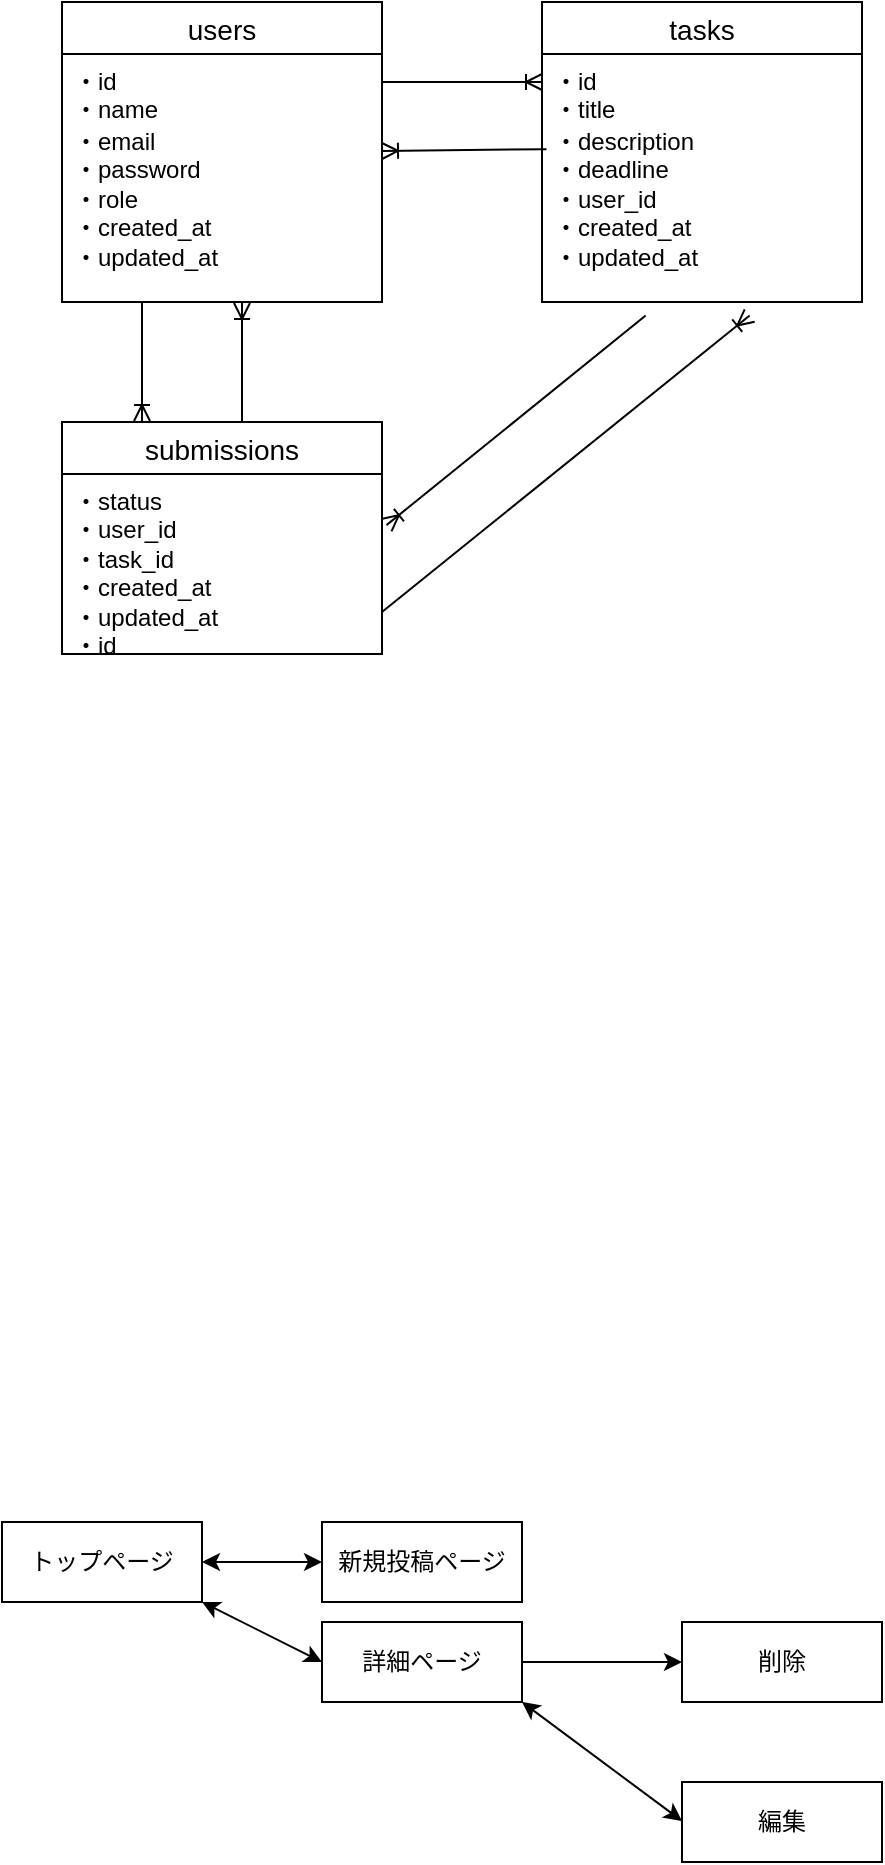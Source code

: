 <mxfile>
    <diagram id="DpSaEG1XZo5wt198xXUG" name="ページ1">
        <mxGraphModel dx="900" dy="585" grid="1" gridSize="10" guides="1" tooltips="1" connect="1" arrows="0" fold="1" page="1" pageScale="1" pageWidth="827" pageHeight="1169" math="0" shadow="0">
            <root>
                <mxCell id="0"/>
                <mxCell id="1" parent="0"/>
                <mxCell id="6" value="tasks" style="swimlane;fontStyle=0;childLayout=stackLayout;horizontal=1;startSize=26;horizontalStack=0;resizeParent=1;resizeParentMax=0;resizeLast=0;collapsible=1;marginBottom=0;align=center;fontSize=14;" vertex="1" parent="1">
                    <mxGeometry x="290" y="80" width="160" height="150" as="geometry"/>
                </mxCell>
                <mxCell id="8" value="・id&lt;div&gt;・title&lt;/div&gt;&lt;div&gt;&lt;br&gt;&lt;/div&gt;" style="text;strokeColor=none;fillColor=none;spacingLeft=4;spacingRight=4;overflow=hidden;rotatable=0;points=[[0,0.5],[1,0.5]];portConstraint=eastwest;fontSize=12;whiteSpace=wrap;html=1;" vertex="1" parent="6">
                    <mxGeometry y="26" width="160" height="30" as="geometry"/>
                </mxCell>
                <mxCell id="29" value="" style="fontSize=12;html=1;endArrow=ERoneToMany;exitX=0.014;exitY=0.187;exitDx=0;exitDy=0;exitPerimeter=0;" edge="1" parent="6" source="9">
                    <mxGeometry width="100" height="100" relative="1" as="geometry">
                        <mxPoint x="80" y="74.5" as="sourcePoint"/>
                        <mxPoint x="-80" y="74.5" as="targetPoint"/>
                    </mxGeometry>
                </mxCell>
                <mxCell id="9" value="・description&lt;div&gt;・deadline&lt;br&gt;・user_id&lt;/div&gt;&lt;div&gt;・created_at&lt;/div&gt;&lt;div&gt;・updated_at&lt;/div&gt;" style="text;strokeColor=none;fillColor=none;spacingLeft=4;spacingRight=4;overflow=hidden;rotatable=0;points=[[0,0.5],[1,0.5]];portConstraint=eastwest;fontSize=12;whiteSpace=wrap;html=1;" vertex="1" parent="6">
                    <mxGeometry y="56" width="160" height="94" as="geometry"/>
                </mxCell>
                <mxCell id="11" value="users" style="swimlane;fontStyle=0;childLayout=stackLayout;horizontal=1;startSize=26;horizontalStack=0;resizeParent=1;resizeParentMax=0;resizeLast=0;collapsible=1;marginBottom=0;align=center;fontSize=14;" vertex="1" parent="1">
                    <mxGeometry x="50" y="80" width="160" height="150" as="geometry"/>
                </mxCell>
                <mxCell id="12" value="・id&lt;div&gt;・name&lt;/div&gt;&lt;div&gt;&lt;br&gt;&lt;/div&gt;" style="text;strokeColor=none;fillColor=none;spacingLeft=4;spacingRight=4;overflow=hidden;rotatable=0;points=[[0,0.5],[1,0.5]];portConstraint=eastwest;fontSize=12;whiteSpace=wrap;html=1;" vertex="1" parent="11">
                    <mxGeometry y="26" width="160" height="30" as="geometry"/>
                </mxCell>
                <mxCell id="13" value="・email&lt;div&gt;・password&lt;/div&gt;&lt;div&gt;・role&lt;/div&gt;&lt;div&gt;・created_at&lt;/div&gt;&lt;div&gt;・updated_at&lt;/div&gt;" style="text;strokeColor=none;fillColor=none;spacingLeft=4;spacingRight=4;overflow=hidden;rotatable=0;points=[[0,0.5],[1,0.5]];portConstraint=eastwest;fontSize=12;whiteSpace=wrap;html=1;" vertex="1" parent="11">
                    <mxGeometry y="56" width="160" height="94" as="geometry"/>
                </mxCell>
                <mxCell id="14" value="submissions" style="swimlane;fontStyle=0;childLayout=stackLayout;horizontal=1;startSize=26;horizontalStack=0;resizeParent=1;resizeParentMax=0;resizeLast=0;collapsible=1;marginBottom=0;align=center;fontSize=14;" vertex="1" parent="1">
                    <mxGeometry x="50" y="290" width="160" height="116" as="geometry"/>
                </mxCell>
                <mxCell id="16" value="&lt;div&gt;&lt;span style=&quot;background-color: transparent;&quot;&gt;・status&lt;/span&gt;&lt;br&gt;&lt;/div&gt;&lt;div&gt;・user_id&lt;/div&gt;&lt;div&gt;・task_id&lt;/div&gt;&lt;div&gt;・created_at&lt;/div&gt;&lt;div&gt;・updated_at&lt;/div&gt;&lt;div&gt;・id&lt;/div&gt;" style="text;strokeColor=none;fillColor=none;spacingLeft=4;spacingRight=4;overflow=hidden;rotatable=0;points=[[0,0.5],[1,0.5]];portConstraint=eastwest;fontSize=12;whiteSpace=wrap;html=1;" vertex="1" parent="14">
                    <mxGeometry y="26" width="160" height="90" as="geometry"/>
                </mxCell>
                <mxCell id="20" value="" style="edgeStyle=entityRelationEdgeStyle;fontSize=12;html=1;endArrow=ERoneToMany;" edge="1" parent="1">
                    <mxGeometry width="100" height="100" relative="1" as="geometry">
                        <mxPoint x="210" y="120" as="sourcePoint"/>
                        <mxPoint x="290" y="120" as="targetPoint"/>
                        <Array as="points">
                            <mxPoint x="200" y="120"/>
                        </Array>
                    </mxGeometry>
                </mxCell>
                <mxCell id="30" value="" style="fontSize=12;html=1;endArrow=ERoneToMany;exitX=0.014;exitY=0.187;exitDx=0;exitDy=0;exitPerimeter=0;" edge="1" parent="1">
                    <mxGeometry width="100" height="100" relative="1" as="geometry">
                        <mxPoint x="90" y="230" as="sourcePoint"/>
                        <mxPoint x="90" y="289.5" as="targetPoint"/>
                    </mxGeometry>
                </mxCell>
                <mxCell id="31" value="" style="fontSize=12;html=1;endArrow=ERoneToMany;exitX=0.014;exitY=0.187;exitDx=0;exitDy=0;exitPerimeter=0;" edge="1" parent="1">
                    <mxGeometry width="100" height="100" relative="1" as="geometry">
                        <mxPoint x="140" y="290" as="sourcePoint"/>
                        <mxPoint x="140" y="230.5" as="targetPoint"/>
                    </mxGeometry>
                </mxCell>
                <mxCell id="32" value="" style="fontSize=12;html=1;endArrow=ERoneToMany;exitX=0.324;exitY=1.072;exitDx=0;exitDy=0;exitPerimeter=0;entryX=1.014;entryY=0.284;entryDx=0;entryDy=0;entryPerimeter=0;" edge="1" parent="1" source="9" target="16">
                    <mxGeometry width="100" height="100" relative="1" as="geometry">
                        <mxPoint x="270" y="280" as="sourcePoint"/>
                        <mxPoint x="270" y="339.5" as="targetPoint"/>
                    </mxGeometry>
                </mxCell>
                <mxCell id="33" value="" style="fontSize=12;html=1;endArrow=ERoneToMany;exitX=0.324;exitY=1.072;exitDx=0;exitDy=0;exitPerimeter=0;entryX=0.649;entryY=1.072;entryDx=0;entryDy=0;entryPerimeter=0;" edge="1" parent="1" target="9">
                    <mxGeometry width="100" height="100" relative="1" as="geometry">
                        <mxPoint x="210" y="385" as="sourcePoint"/>
                        <mxPoint x="340" y="280" as="targetPoint"/>
                    </mxGeometry>
                </mxCell>
                <mxCell id="34" value="トップページ" style="whiteSpace=wrap;html=1;align=center;" vertex="1" parent="1">
                    <mxGeometry x="20" y="840" width="100" height="40" as="geometry"/>
                </mxCell>
                <mxCell id="37" value="新規投稿ページ" style="whiteSpace=wrap;html=1;align=center;" vertex="1" parent="1">
                    <mxGeometry x="180" y="840" width="100" height="40" as="geometry"/>
                </mxCell>
                <mxCell id="38" value="詳細ページ" style="whiteSpace=wrap;html=1;align=center;" vertex="1" parent="1">
                    <mxGeometry x="180" y="890" width="100" height="40" as="geometry"/>
                </mxCell>
                <mxCell id="39" value="削除" style="whiteSpace=wrap;html=1;align=center;" vertex="1" parent="1">
                    <mxGeometry x="360" y="890" width="100" height="40" as="geometry"/>
                </mxCell>
                <mxCell id="40" value="編集" style="whiteSpace=wrap;html=1;align=center;" vertex="1" parent="1">
                    <mxGeometry x="360" y="970" width="100" height="40" as="geometry"/>
                </mxCell>
                <mxCell id="42" value="" style="endArrow=classic;startArrow=classic;html=1;" edge="1" parent="1">
                    <mxGeometry width="50" height="50" relative="1" as="geometry">
                        <mxPoint x="120" y="860" as="sourcePoint"/>
                        <mxPoint x="180" y="860" as="targetPoint"/>
                    </mxGeometry>
                </mxCell>
                <mxCell id="43" value="" style="endArrow=classic;startArrow=classic;html=1;exitX=1;exitY=1;exitDx=0;exitDy=0;entryX=0;entryY=0.5;entryDx=0;entryDy=0;" edge="1" parent="1" source="34" target="38">
                    <mxGeometry width="50" height="50" relative="1" as="geometry">
                        <mxPoint x="110" y="920" as="sourcePoint"/>
                        <mxPoint x="170" y="920" as="targetPoint"/>
                    </mxGeometry>
                </mxCell>
                <mxCell id="44" value="" style="endArrow=classic;startArrow=classic;html=1;exitX=1;exitY=1;exitDx=0;exitDy=0;" edge="1" parent="1" source="38">
                    <mxGeometry width="50" height="50" relative="1" as="geometry">
                        <mxPoint x="280" y="989.5" as="sourcePoint"/>
                        <mxPoint x="360" y="989.5" as="targetPoint"/>
                    </mxGeometry>
                </mxCell>
                <mxCell id="45" value="" style="endArrow=classic;html=1;entryX=0;entryY=0.5;entryDx=0;entryDy=0;" edge="1" parent="1" target="39">
                    <mxGeometry width="50" height="50" relative="1" as="geometry">
                        <mxPoint x="280" y="910" as="sourcePoint"/>
                        <mxPoint x="330" y="860" as="targetPoint"/>
                        <Array as="points"/>
                    </mxGeometry>
                </mxCell>
            </root>
        </mxGraphModel>
    </diagram>
</mxfile>